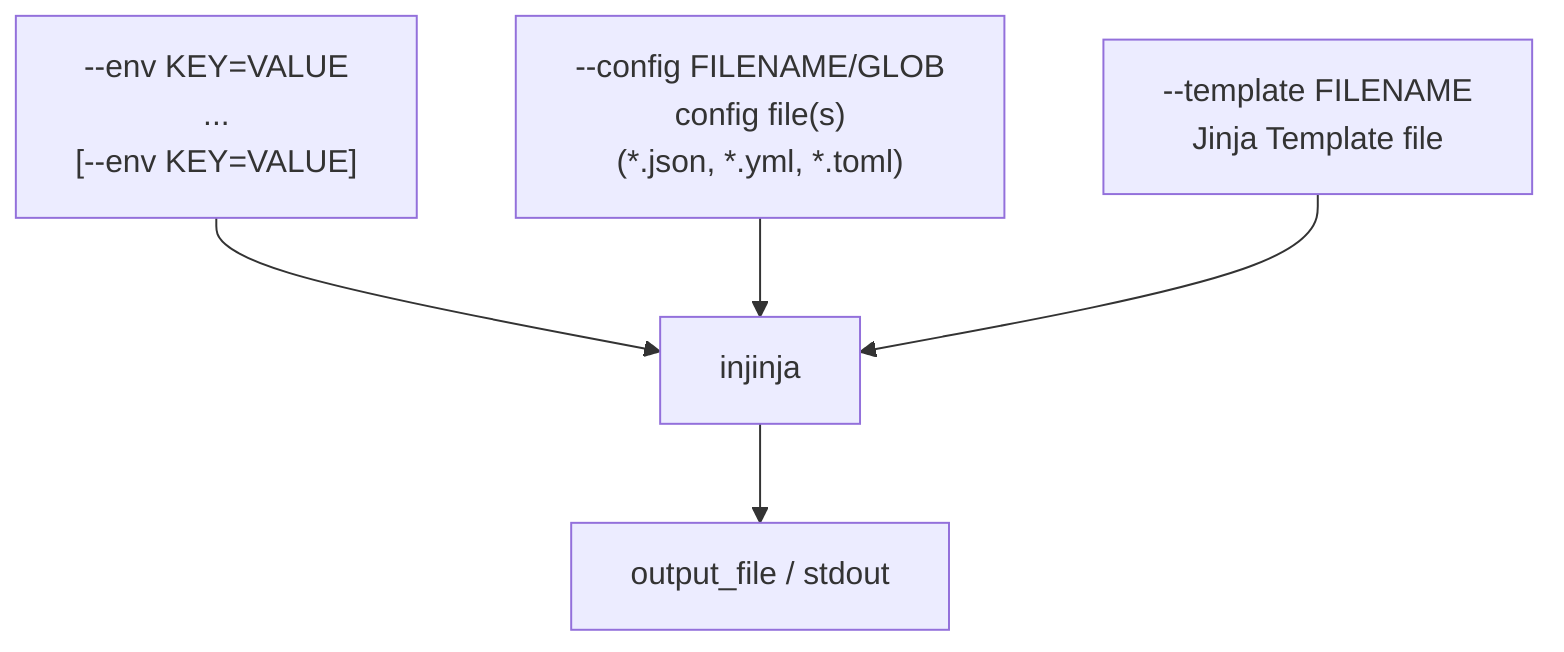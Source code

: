 flowchart TD
    output["`output_file / stdout `"]
    environment_variable["
    --env KEY=VALUE
    ...
    [--env KEY=VALUE]"]

    config_file["--config FILENAME/GLOB
    config file(s) 
    (*.json, *.yml, *.toml)"]

    template_file["--template FILENAME
    Jinja Template file"]

    environment_variable --> injinja
    config_file --> injinja
    template_file --> injinja
    injinja --> output